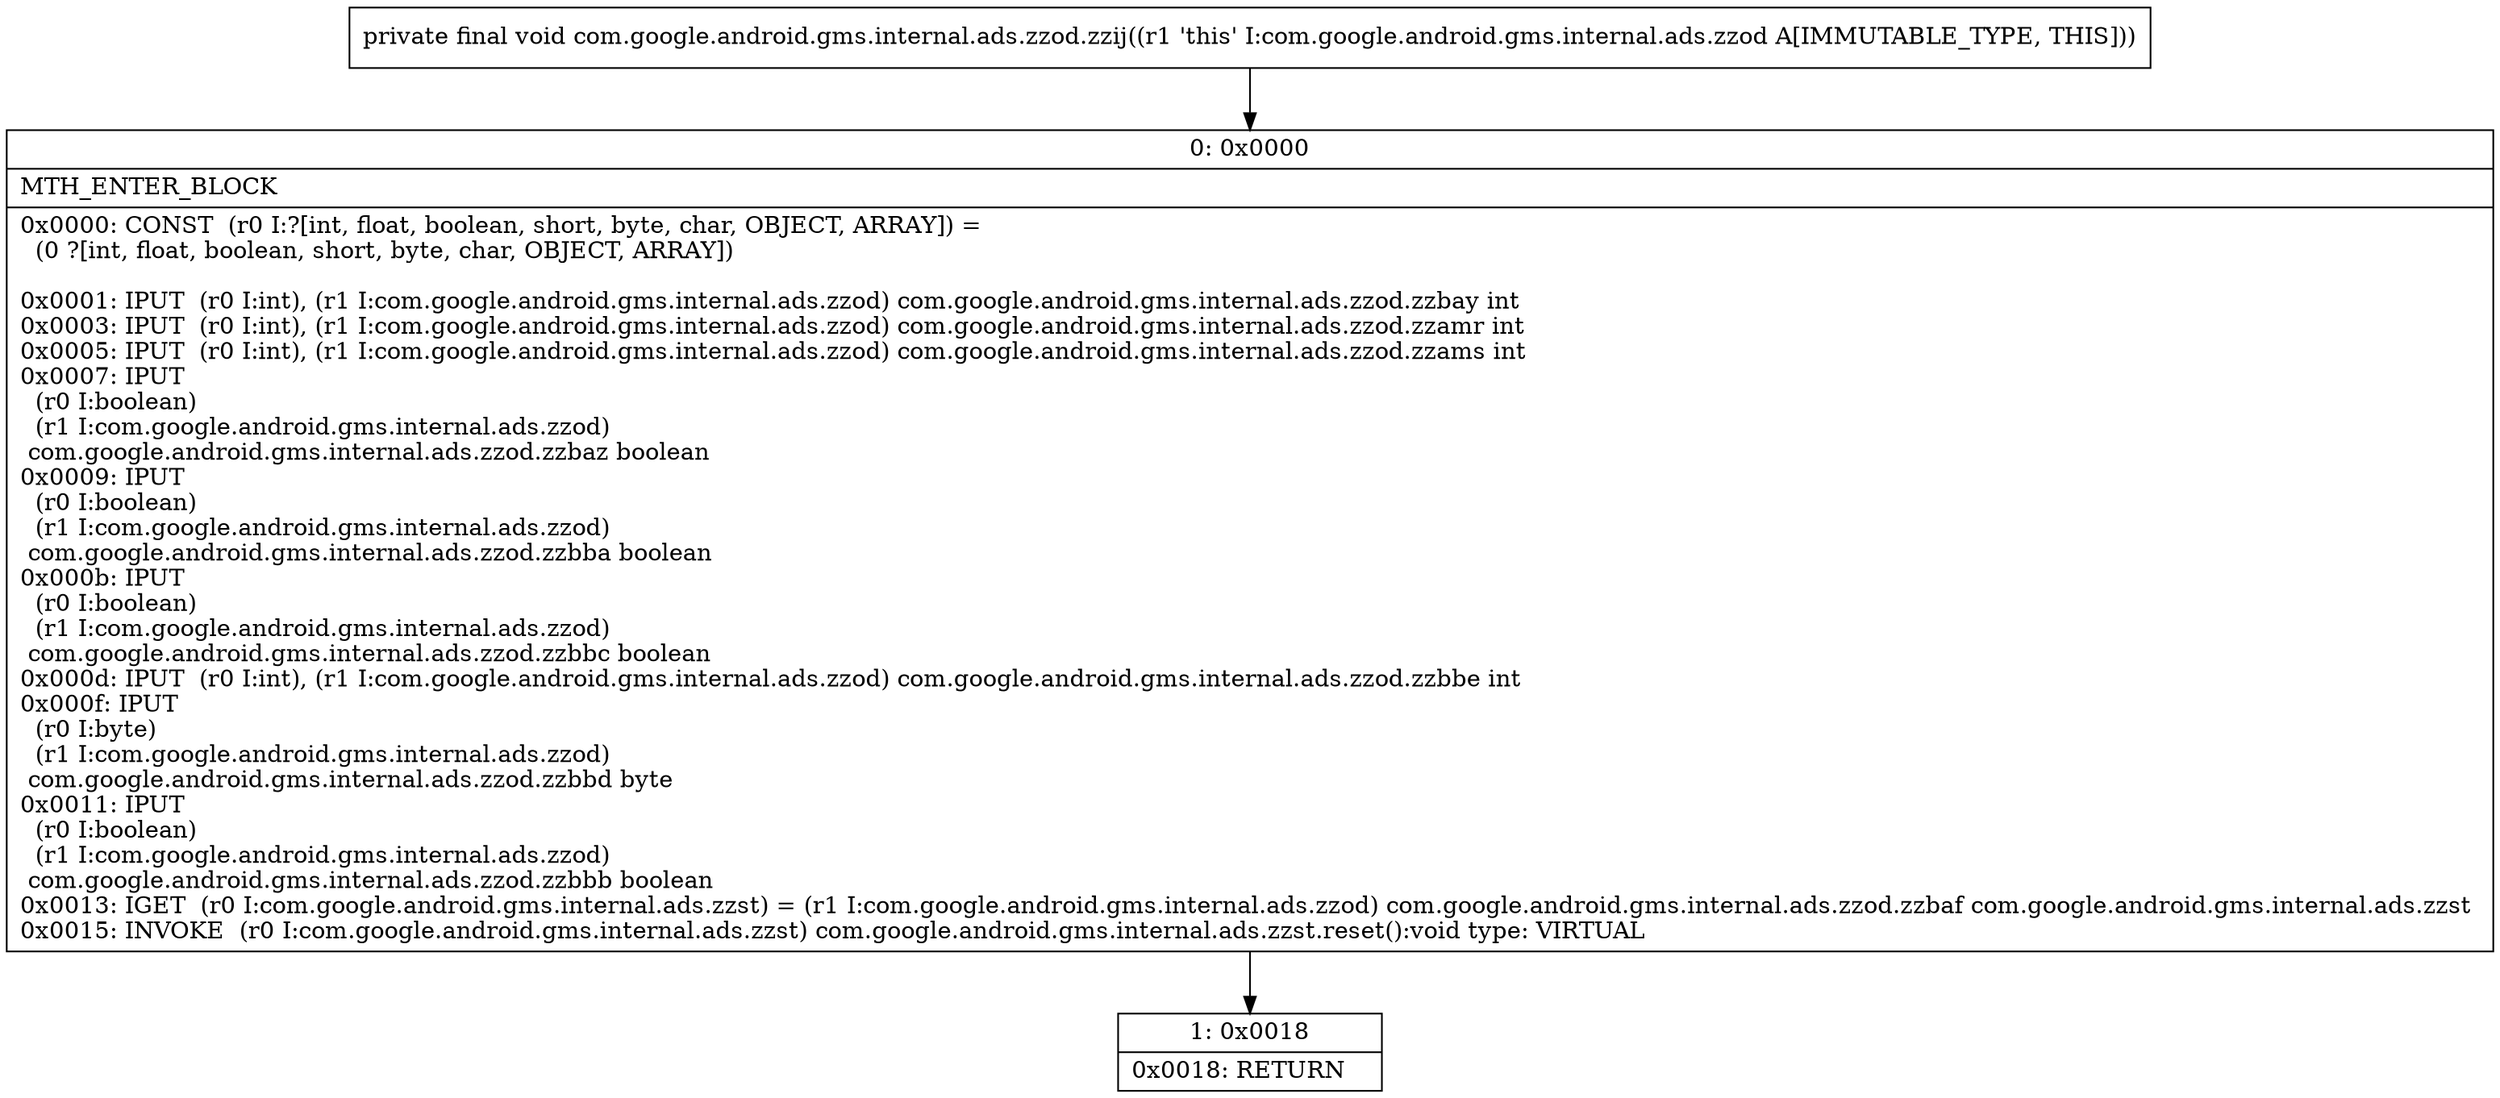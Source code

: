 digraph "CFG forcom.google.android.gms.internal.ads.zzod.zzij()V" {
Node_0 [shape=record,label="{0\:\ 0x0000|MTH_ENTER_BLOCK\l|0x0000: CONST  (r0 I:?[int, float, boolean, short, byte, char, OBJECT, ARRAY]) = \l  (0 ?[int, float, boolean, short, byte, char, OBJECT, ARRAY])\l \l0x0001: IPUT  (r0 I:int), (r1 I:com.google.android.gms.internal.ads.zzod) com.google.android.gms.internal.ads.zzod.zzbay int \l0x0003: IPUT  (r0 I:int), (r1 I:com.google.android.gms.internal.ads.zzod) com.google.android.gms.internal.ads.zzod.zzamr int \l0x0005: IPUT  (r0 I:int), (r1 I:com.google.android.gms.internal.ads.zzod) com.google.android.gms.internal.ads.zzod.zzams int \l0x0007: IPUT  \l  (r0 I:boolean)\l  (r1 I:com.google.android.gms.internal.ads.zzod)\l com.google.android.gms.internal.ads.zzod.zzbaz boolean \l0x0009: IPUT  \l  (r0 I:boolean)\l  (r1 I:com.google.android.gms.internal.ads.zzod)\l com.google.android.gms.internal.ads.zzod.zzbba boolean \l0x000b: IPUT  \l  (r0 I:boolean)\l  (r1 I:com.google.android.gms.internal.ads.zzod)\l com.google.android.gms.internal.ads.zzod.zzbbc boolean \l0x000d: IPUT  (r0 I:int), (r1 I:com.google.android.gms.internal.ads.zzod) com.google.android.gms.internal.ads.zzod.zzbbe int \l0x000f: IPUT  \l  (r0 I:byte)\l  (r1 I:com.google.android.gms.internal.ads.zzod)\l com.google.android.gms.internal.ads.zzod.zzbbd byte \l0x0011: IPUT  \l  (r0 I:boolean)\l  (r1 I:com.google.android.gms.internal.ads.zzod)\l com.google.android.gms.internal.ads.zzod.zzbbb boolean \l0x0013: IGET  (r0 I:com.google.android.gms.internal.ads.zzst) = (r1 I:com.google.android.gms.internal.ads.zzod) com.google.android.gms.internal.ads.zzod.zzbaf com.google.android.gms.internal.ads.zzst \l0x0015: INVOKE  (r0 I:com.google.android.gms.internal.ads.zzst) com.google.android.gms.internal.ads.zzst.reset():void type: VIRTUAL \l}"];
Node_1 [shape=record,label="{1\:\ 0x0018|0x0018: RETURN   \l}"];
MethodNode[shape=record,label="{private final void com.google.android.gms.internal.ads.zzod.zzij((r1 'this' I:com.google.android.gms.internal.ads.zzod A[IMMUTABLE_TYPE, THIS])) }"];
MethodNode -> Node_0;
Node_0 -> Node_1;
}

